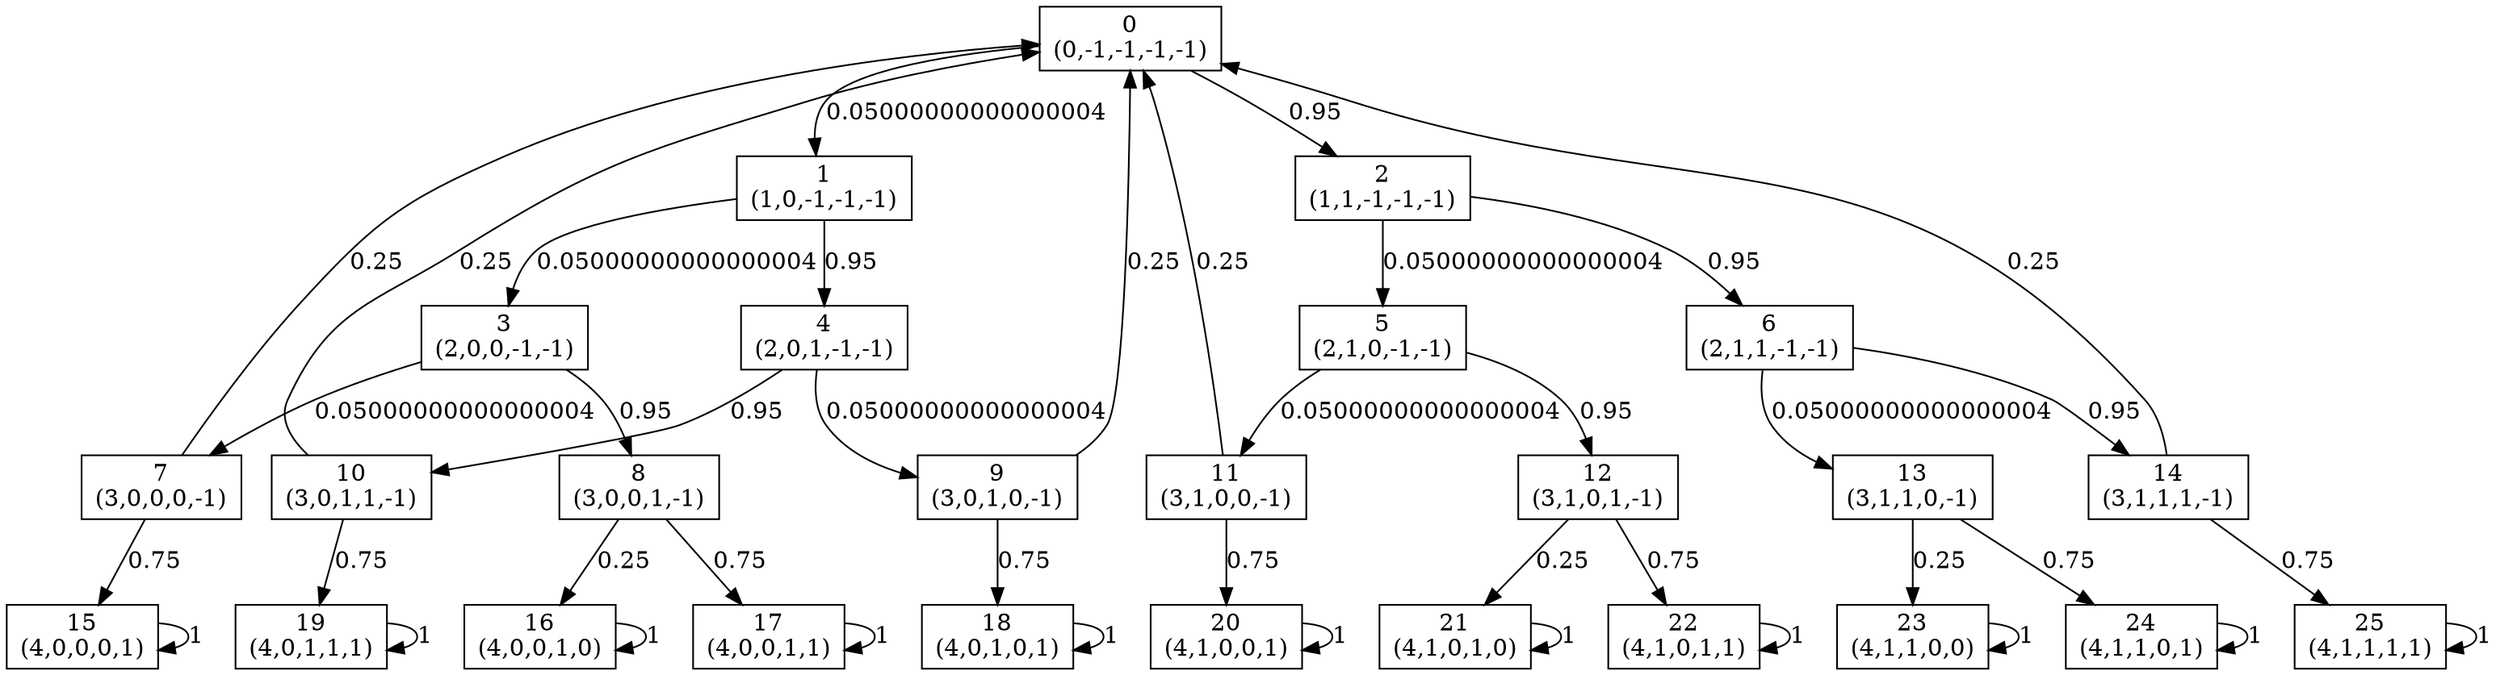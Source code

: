 digraph P {
node [shape=box];
0 -> 1 [ label="0.05000000000000004" ];
0 -> 2 [ label="0.95" ];
1 -> 3 [ label="0.05000000000000004" ];
1 -> 4 [ label="0.95" ];
2 -> 5 [ label="0.05000000000000004" ];
2 -> 6 [ label="0.95" ];
3 -> 7 [ label="0.05000000000000004" ];
3 -> 8 [ label="0.95" ];
4 -> 9 [ label="0.05000000000000004" ];
4 -> 10 [ label="0.95" ];
5 -> 11 [ label="0.05000000000000004" ];
5 -> 12 [ label="0.95" ];
6 -> 13 [ label="0.05000000000000004" ];
6 -> 14 [ label="0.95" ];
7 -> 0 [ label="0.25" ];
7 -> 15 [ label="0.75" ];
8 -> 16 [ label="0.25" ];
8 -> 17 [ label="0.75" ];
9 -> 0 [ label="0.25" ];
9 -> 18 [ label="0.75" ];
10 -> 0 [ label="0.25" ];
10 -> 19 [ label="0.75" ];
11 -> 0 [ label="0.25" ];
11 -> 20 [ label="0.75" ];
12 -> 21 [ label="0.25" ];
12 -> 22 [ label="0.75" ];
13 -> 23 [ label="0.25" ];
13 -> 24 [ label="0.75" ];
14 -> 0 [ label="0.25" ];
14 -> 25 [ label="0.75" ];
15 -> 15 [ label="1" ];
16 -> 16 [ label="1" ];
17 -> 17 [ label="1" ];
18 -> 18 [ label="1" ];
19 -> 19 [ label="1" ];
20 -> 20 [ label="1" ];
21 -> 21 [ label="1" ];
22 -> 22 [ label="1" ];
23 -> 23 [ label="1" ];
24 -> 24 [ label="1" ];
25 -> 25 [ label="1" ];
0 [label="0\n(0,-1,-1,-1,-1)"];
1 [label="1\n(1,0,-1,-1,-1)"];
2 [label="2\n(1,1,-1,-1,-1)"];
3 [label="3\n(2,0,0,-1,-1)"];
4 [label="4\n(2,0,1,-1,-1)"];
5 [label="5\n(2,1,0,-1,-1)"];
6 [label="6\n(2,1,1,-1,-1)"];
7 [label="7\n(3,0,0,0,-1)"];
8 [label="8\n(3,0,0,1,-1)"];
9 [label="9\n(3,0,1,0,-1)"];
10 [label="10\n(3,0,1,1,-1)"];
11 [label="11\n(3,1,0,0,-1)"];
12 [label="12\n(3,1,0,1,-1)"];
13 [label="13\n(3,1,1,0,-1)"];
14 [label="14\n(3,1,1,1,-1)"];
15 [label="15\n(4,0,0,0,1)"];
16 [label="16\n(4,0,0,1,0)"];
17 [label="17\n(4,0,0,1,1)"];
18 [label="18\n(4,0,1,0,1)"];
19 [label="19\n(4,0,1,1,1)"];
20 [label="20\n(4,1,0,0,1)"];
21 [label="21\n(4,1,0,1,0)"];
22 [label="22\n(4,1,0,1,1)"];
23 [label="23\n(4,1,1,0,0)"];
24 [label="24\n(4,1,1,0,1)"];
25 [label="25\n(4,1,1,1,1)"];
}
